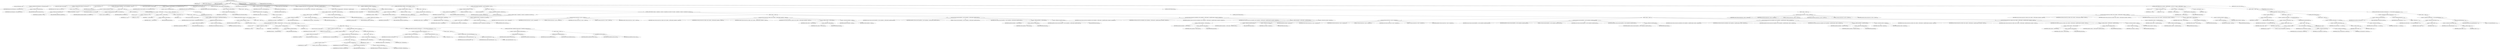 digraph "getCommandline" {  
"1171" [label = <(METHOD,getCommandline)<SUB>512</SUB>> ]
"1172" [label = <(PARAM,this)<SUB>512</SUB>> ]
"1173" [label = <(PARAM,String[] srcFiles)<SUB>512</SUB>> ]
"1174" [label = <(PARAM,File[] baseDirs)<SUB>512</SUB>> ]
"1175" [label = <(BLOCK,&lt;empty&gt;,&lt;empty&gt;)<SUB>512</SUB>> ]
"1176" [label = <(LOCAL,char fileSeparator: char)> ]
"1177" [label = <(&lt;operator&gt;.assignment,char fileSeparator = File.separatorChar)<SUB>513</SUB>> ]
"1178" [label = <(IDENTIFIER,fileSeparator,char fileSeparator = File.separatorChar)<SUB>513</SUB>> ]
"1179" [label = <(&lt;operator&gt;.fieldAccess,File.separatorChar)<SUB>513</SUB>> ]
"1180" [label = <(IDENTIFIER,File,char fileSeparator = File.separatorChar)<SUB>513</SUB>> ]
"1181" [label = <(FIELD_IDENTIFIER,separatorChar,separatorChar)<SUB>513</SUB>> ]
"57" [label = <(LOCAL,Vector targets: java.util.Vector)> ]
"1182" [label = <(&lt;operator&gt;.assignment,Vector targets = new Vector())<SUB>514</SUB>> ]
"1183" [label = <(IDENTIFIER,targets,Vector targets = new Vector())<SUB>514</SUB>> ]
"1184" [label = <(&lt;operator&gt;.alloc,new Vector())<SUB>514</SUB>> ]
"1185" [label = <(&lt;init&gt;,new Vector())<SUB>514</SUB>> ]
"56" [label = <(IDENTIFIER,targets,new Vector())<SUB>514</SUB>> ]
"1186" [label = <(CONTROL_STRUCTURE,if (targetFilePos != null),if (targetFilePos != null))<SUB>515</SUB>> ]
"1187" [label = <(&lt;operator&gt;.notEquals,targetFilePos != null)<SUB>515</SUB>> ]
"1188" [label = <(&lt;operator&gt;.fieldAccess,this.targetFilePos)<SUB>515</SUB>> ]
"1189" [label = <(IDENTIFIER,this,targetFilePos != null)<SUB>515</SUB>> ]
"1190" [label = <(FIELD_IDENTIFIER,targetFilePos,targetFilePos)<SUB>515</SUB>> ]
"1191" [label = <(LITERAL,null,targetFilePos != null)<SUB>515</SUB>> ]
"1192" [label = <(BLOCK,&lt;empty&gt;,&lt;empty&gt;)<SUB>515</SUB>> ]
"59" [label = <(LOCAL,Hashtable addedFiles: java.util.Hashtable)> ]
"1193" [label = <(&lt;operator&gt;.assignment,Hashtable addedFiles = new Hashtable())<SUB>516</SUB>> ]
"1194" [label = <(IDENTIFIER,addedFiles,Hashtable addedFiles = new Hashtable())<SUB>516</SUB>> ]
"1195" [label = <(&lt;operator&gt;.alloc,new Hashtable())<SUB>516</SUB>> ]
"1196" [label = <(&lt;init&gt;,new Hashtable())<SUB>516</SUB>> ]
"58" [label = <(IDENTIFIER,addedFiles,new Hashtable())<SUB>516</SUB>> ]
"1197" [label = <(CONTROL_STRUCTURE,for (int i = 0; Some(i &lt; srcFiles.length); i++),for (int i = 0; Some(i &lt; srcFiles.length); i++))<SUB>517</SUB>> ]
"1198" [label = <(LOCAL,int i: int)> ]
"1199" [label = <(&lt;operator&gt;.assignment,int i = 0)<SUB>517</SUB>> ]
"1200" [label = <(IDENTIFIER,i,int i = 0)<SUB>517</SUB>> ]
"1201" [label = <(LITERAL,0,int i = 0)<SUB>517</SUB>> ]
"1202" [label = <(&lt;operator&gt;.lessThan,i &lt; srcFiles.length)<SUB>517</SUB>> ]
"1203" [label = <(IDENTIFIER,i,i &lt; srcFiles.length)<SUB>517</SUB>> ]
"1204" [label = <(&lt;operator&gt;.fieldAccess,srcFiles.length)<SUB>517</SUB>> ]
"1205" [label = <(IDENTIFIER,srcFiles,i &lt; srcFiles.length)<SUB>517</SUB>> ]
"1206" [label = <(FIELD_IDENTIFIER,length,length)<SUB>517</SUB>> ]
"1207" [label = <(&lt;operator&gt;.postIncrement,i++)<SUB>517</SUB>> ]
"1208" [label = <(IDENTIFIER,i,i++)<SUB>517</SUB>> ]
"1209" [label = <(BLOCK,&lt;empty&gt;,&lt;empty&gt;)<SUB>517</SUB>> ]
"1210" [label = <(LOCAL,String[] subTargets: java.lang.String[])> ]
"1211" [label = <(&lt;operator&gt;.assignment,String[] subTargets = mapFileName(srcFiles[i]))<SUB>518</SUB>> ]
"1212" [label = <(IDENTIFIER,subTargets,String[] subTargets = mapFileName(srcFiles[i]))<SUB>518</SUB>> ]
"1213" [label = <(mapFileName,mapFileName(srcFiles[i]))<SUB>518</SUB>> ]
"1214" [label = <(&lt;operator&gt;.fieldAccess,this.mapper)<SUB>518</SUB>> ]
"1215" [label = <(IDENTIFIER,this,mapFileName(srcFiles[i]))<SUB>518</SUB>> ]
"1216" [label = <(FIELD_IDENTIFIER,mapper,mapper)<SUB>518</SUB>> ]
"1217" [label = <(&lt;operator&gt;.indexAccess,srcFiles[i])<SUB>518</SUB>> ]
"1218" [label = <(IDENTIFIER,srcFiles,mapFileName(srcFiles[i]))<SUB>518</SUB>> ]
"1219" [label = <(IDENTIFIER,i,mapFileName(srcFiles[i]))<SUB>518</SUB>> ]
"1220" [label = <(CONTROL_STRUCTURE,if (subTargets != null),if (subTargets != null))<SUB>519</SUB>> ]
"1221" [label = <(&lt;operator&gt;.notEquals,subTargets != null)<SUB>519</SUB>> ]
"1222" [label = <(IDENTIFIER,subTargets,subTargets != null)<SUB>519</SUB>> ]
"1223" [label = <(LITERAL,null,subTargets != null)<SUB>519</SUB>> ]
"1224" [label = <(BLOCK,&lt;empty&gt;,&lt;empty&gt;)<SUB>519</SUB>> ]
"1225" [label = <(CONTROL_STRUCTURE,for (int j = 0; Some(j &lt; subTargets.length); j++),for (int j = 0; Some(j &lt; subTargets.length); j++))<SUB>520</SUB>> ]
"1226" [label = <(LOCAL,int j: int)> ]
"1227" [label = <(&lt;operator&gt;.assignment,int j = 0)<SUB>520</SUB>> ]
"1228" [label = <(IDENTIFIER,j,int j = 0)<SUB>520</SUB>> ]
"1229" [label = <(LITERAL,0,int j = 0)<SUB>520</SUB>> ]
"1230" [label = <(&lt;operator&gt;.lessThan,j &lt; subTargets.length)<SUB>520</SUB>> ]
"1231" [label = <(IDENTIFIER,j,j &lt; subTargets.length)<SUB>520</SUB>> ]
"1232" [label = <(&lt;operator&gt;.fieldAccess,subTargets.length)<SUB>520</SUB>> ]
"1233" [label = <(IDENTIFIER,subTargets,j &lt; subTargets.length)<SUB>520</SUB>> ]
"1234" [label = <(FIELD_IDENTIFIER,length,length)<SUB>520</SUB>> ]
"1235" [label = <(&lt;operator&gt;.postIncrement,j++)<SUB>520</SUB>> ]
"1236" [label = <(IDENTIFIER,j,j++)<SUB>520</SUB>> ]
"1237" [label = <(BLOCK,&lt;empty&gt;,&lt;empty&gt;)<SUB>520</SUB>> ]
"1238" [label = <(LOCAL,String name: java.lang.String)> ]
"1239" [label = <(&lt;operator&gt;.assignment,String name = null)<SUB>521</SUB>> ]
"1240" [label = <(IDENTIFIER,name,String name = null)<SUB>521</SUB>> ]
"1241" [label = <(LITERAL,null,String name = null)<SUB>521</SUB>> ]
"1242" [label = <(CONTROL_STRUCTURE,if (!relative),if (!relative))<SUB>522</SUB>> ]
"1243" [label = <(&lt;operator&gt;.logicalNot,!relative)<SUB>522</SUB>> ]
"1244" [label = <(&lt;operator&gt;.fieldAccess,this.relative)<SUB>522</SUB>> ]
"1245" [label = <(IDENTIFIER,this,!relative)<SUB>522</SUB>> ]
"1246" [label = <(FIELD_IDENTIFIER,relative,relative)<SUB>522</SUB>> ]
"1247" [label = <(BLOCK,&lt;empty&gt;,&lt;empty&gt;)<SUB>522</SUB>> ]
"1248" [label = <(&lt;operator&gt;.assignment,name = this.getAbsolutePath())<SUB>523</SUB>> ]
"1249" [label = <(IDENTIFIER,name,name = this.getAbsolutePath())<SUB>523</SUB>> ]
"1250" [label = <(getAbsolutePath,this.getAbsolutePath())<SUB>523</SUB>> ]
"1251" [label = <(BLOCK,&lt;empty&gt;,&lt;empty&gt;)<SUB>523</SUB>> ]
"1252" [label = <(&lt;operator&gt;.assignment,&lt;empty&gt;)> ]
"1253" [label = <(IDENTIFIER,$obj15,&lt;empty&gt;)> ]
"1254" [label = <(&lt;operator&gt;.alloc,new File(destDir, subTargets[j]))<SUB>523</SUB>> ]
"1255" [label = <(&lt;init&gt;,new File(destDir, subTargets[j]))<SUB>523</SUB>> ]
"1256" [label = <(IDENTIFIER,$obj15,new File(destDir, subTargets[j]))> ]
"1257" [label = <(&lt;operator&gt;.fieldAccess,this.destDir)<SUB>523</SUB>> ]
"1258" [label = <(IDENTIFIER,this,new File(destDir, subTargets[j]))<SUB>523</SUB>> ]
"1259" [label = <(FIELD_IDENTIFIER,destDir,destDir)<SUB>523</SUB>> ]
"1260" [label = <(&lt;operator&gt;.indexAccess,subTargets[j])<SUB>523</SUB>> ]
"1261" [label = <(IDENTIFIER,subTargets,new File(destDir, subTargets[j]))<SUB>523</SUB>> ]
"1262" [label = <(IDENTIFIER,j,new File(destDir, subTargets[j]))<SUB>523</SUB>> ]
"1263" [label = <(IDENTIFIER,$obj15,&lt;empty&gt;)> ]
"1264" [label = <(CONTROL_STRUCTURE,else,else)<SUB>524</SUB>> ]
"1265" [label = <(BLOCK,&lt;empty&gt;,&lt;empty&gt;)<SUB>524</SUB>> ]
"1266" [label = <(&lt;operator&gt;.assignment,name = subTargets[j])<SUB>525</SUB>> ]
"1267" [label = <(IDENTIFIER,name,name = subTargets[j])<SUB>525</SUB>> ]
"1268" [label = <(&lt;operator&gt;.indexAccess,subTargets[j])<SUB>525</SUB>> ]
"1269" [label = <(IDENTIFIER,subTargets,name = subTargets[j])<SUB>525</SUB>> ]
"1270" [label = <(IDENTIFIER,j,name = subTargets[j])<SUB>525</SUB>> ]
"1271" [label = <(CONTROL_STRUCTURE,if (forwardSlash &amp;&amp; fileSeparator != '/'),if (forwardSlash &amp;&amp; fileSeparator != '/'))<SUB>527</SUB>> ]
"1272" [label = <(&lt;operator&gt;.logicalAnd,forwardSlash &amp;&amp; fileSeparator != '/')<SUB>527</SUB>> ]
"1273" [label = <(&lt;operator&gt;.fieldAccess,this.forwardSlash)<SUB>527</SUB>> ]
"1274" [label = <(IDENTIFIER,this,forwardSlash &amp;&amp; fileSeparator != '/')<SUB>527</SUB>> ]
"1275" [label = <(FIELD_IDENTIFIER,forwardSlash,forwardSlash)<SUB>527</SUB>> ]
"1276" [label = <(&lt;operator&gt;.notEquals,fileSeparator != '/')<SUB>527</SUB>> ]
"1277" [label = <(IDENTIFIER,fileSeparator,fileSeparator != '/')<SUB>527</SUB>> ]
"1278" [label = <(LITERAL,'/',fileSeparator != '/')<SUB>527</SUB>> ]
"1279" [label = <(BLOCK,&lt;empty&gt;,&lt;empty&gt;)<SUB>527</SUB>> ]
"1280" [label = <(&lt;operator&gt;.assignment,name = name.replace(fileSeparator, '/'))<SUB>528</SUB>> ]
"1281" [label = <(IDENTIFIER,name,name = name.replace(fileSeparator, '/'))<SUB>528</SUB>> ]
"1282" [label = <(replace,name.replace(fileSeparator, '/'))<SUB>528</SUB>> ]
"1283" [label = <(IDENTIFIER,name,name.replace(fileSeparator, '/'))<SUB>528</SUB>> ]
"1284" [label = <(IDENTIFIER,fileSeparator,name.replace(fileSeparator, '/'))<SUB>528</SUB>> ]
"1285" [label = <(LITERAL,'/',name.replace(fileSeparator, '/'))<SUB>528</SUB>> ]
"1286" [label = <(CONTROL_STRUCTURE,if (!addedFiles.contains(name)),if (!addedFiles.contains(name)))<SUB>530</SUB>> ]
"1287" [label = <(&lt;operator&gt;.logicalNot,!addedFiles.contains(name))<SUB>530</SUB>> ]
"1288" [label = <(contains,addedFiles.contains(name))<SUB>530</SUB>> ]
"1289" [label = <(IDENTIFIER,addedFiles,addedFiles.contains(name))<SUB>530</SUB>> ]
"1290" [label = <(IDENTIFIER,name,addedFiles.contains(name))<SUB>530</SUB>> ]
"1291" [label = <(BLOCK,&lt;empty&gt;,&lt;empty&gt;)<SUB>530</SUB>> ]
"1292" [label = <(addElement,targets.addElement(name))<SUB>531</SUB>> ]
"1293" [label = <(IDENTIFIER,targets,targets.addElement(name))<SUB>531</SUB>> ]
"1294" [label = <(IDENTIFIER,name,targets.addElement(name))<SUB>531</SUB>> ]
"1295" [label = <(put,addedFiles.put(name, name))<SUB>532</SUB>> ]
"1296" [label = <(IDENTIFIER,addedFiles,addedFiles.put(name, name))<SUB>532</SUB>> ]
"1297" [label = <(IDENTIFIER,name,addedFiles.put(name, name))<SUB>532</SUB>> ]
"1298" [label = <(IDENTIFIER,name,addedFiles.put(name, name))<SUB>532</SUB>> ]
"1299" [label = <(LOCAL,String[] targetFiles: java.lang.String[])> ]
"1300" [label = <(&lt;operator&gt;.assignment,String[] targetFiles = new String[targets.size()])<SUB>538</SUB>> ]
"1301" [label = <(IDENTIFIER,targetFiles,String[] targetFiles = new String[targets.size()])<SUB>538</SUB>> ]
"1302" [label = <(&lt;operator&gt;.alloc,new String[targets.size()])> ]
"1303" [label = <(size,targets.size())<SUB>538</SUB>> ]
"1304" [label = <(IDENTIFIER,targets,targets.size())<SUB>538</SUB>> ]
"1305" [label = <(copyInto,targets.copyInto(targetFiles))<SUB>539</SUB>> ]
"1306" [label = <(IDENTIFIER,targets,targets.copyInto(targetFiles))<SUB>539</SUB>> ]
"1307" [label = <(IDENTIFIER,targetFiles,targets.copyInto(targetFiles))<SUB>539</SUB>> ]
"1308" [label = <(CONTROL_STRUCTURE,if (!addSourceFile),if (!addSourceFile))<SUB>541</SUB>> ]
"1309" [label = <(&lt;operator&gt;.logicalNot,!addSourceFile)<SUB>541</SUB>> ]
"1310" [label = <(&lt;operator&gt;.fieldAccess,this.addSourceFile)<SUB>541</SUB>> ]
"1311" [label = <(IDENTIFIER,this,!addSourceFile)<SUB>541</SUB>> ]
"1312" [label = <(FIELD_IDENTIFIER,addSourceFile,addSourceFile)<SUB>541</SUB>> ]
"1313" [label = <(BLOCK,&lt;empty&gt;,&lt;empty&gt;)<SUB>541</SUB>> ]
"1314" [label = <(&lt;operator&gt;.assignment,srcFiles = new String[0])<SUB>542</SUB>> ]
"1315" [label = <(IDENTIFIER,srcFiles,srcFiles = new String[0])<SUB>542</SUB>> ]
"1316" [label = <(&lt;operator&gt;.alloc,new String[0])> ]
"1317" [label = <(LITERAL,0,new String[0])<SUB>542</SUB>> ]
"1318" [label = <(LOCAL,String[] orig: java.lang.String[])> ]
"1319" [label = <(&lt;operator&gt;.assignment,String[] orig = getCommandline())<SUB>544</SUB>> ]
"1320" [label = <(IDENTIFIER,orig,String[] orig = getCommandline())<SUB>544</SUB>> ]
"1321" [label = <(getCommandline,getCommandline())<SUB>544</SUB>> ]
"1322" [label = <(IDENTIFIER,cmdl,getCommandline())<SUB>544</SUB>> ]
"1323" [label = <(LOCAL,String[] result: java.lang.String[])> ]
"1324" [label = <(&lt;operator&gt;.assignment,String[] result = new String[orig.length + srcFiles.length + targetFiles.length])<SUB>545</SUB>> ]
"1325" [label = <(IDENTIFIER,result,String[] result = new String[orig.length + srcFiles.length + targetFiles.length])<SUB>545</SUB>> ]
"1326" [label = <(&lt;operator&gt;.alloc,new String[orig.length + srcFiles.length + targetFiles.length])> ]
"1327" [label = <(&lt;operator&gt;.addition,orig.length + srcFiles.length + targetFiles.length)<SUB>546</SUB>> ]
"1328" [label = <(&lt;operator&gt;.addition,orig.length + srcFiles.length)<SUB>546</SUB>> ]
"1329" [label = <(&lt;operator&gt;.fieldAccess,orig.length)<SUB>546</SUB>> ]
"1330" [label = <(IDENTIFIER,orig,orig.length + srcFiles.length)<SUB>546</SUB>> ]
"1331" [label = <(FIELD_IDENTIFIER,length,length)<SUB>546</SUB>> ]
"1332" [label = <(&lt;operator&gt;.fieldAccess,srcFiles.length)<SUB>546</SUB>> ]
"1333" [label = <(IDENTIFIER,srcFiles,orig.length + srcFiles.length)<SUB>546</SUB>> ]
"1334" [label = <(FIELD_IDENTIFIER,length,length)<SUB>546</SUB>> ]
"1335" [label = <(&lt;operator&gt;.fieldAccess,targetFiles.length)<SUB>546</SUB>> ]
"1336" [label = <(IDENTIFIER,targetFiles,orig.length + srcFiles.length + targetFiles.length)<SUB>546</SUB>> ]
"1337" [label = <(FIELD_IDENTIFIER,length,length)<SUB>546</SUB>> ]
"1338" [label = <(LOCAL,int srcIndex: int)> ]
"1339" [label = <(&lt;operator&gt;.assignment,int srcIndex = orig.length)<SUB>548</SUB>> ]
"1340" [label = <(IDENTIFIER,srcIndex,int srcIndex = orig.length)<SUB>548</SUB>> ]
"1341" [label = <(&lt;operator&gt;.fieldAccess,orig.length)<SUB>548</SUB>> ]
"1342" [label = <(IDENTIFIER,orig,int srcIndex = orig.length)<SUB>548</SUB>> ]
"1343" [label = <(FIELD_IDENTIFIER,length,length)<SUB>548</SUB>> ]
"1344" [label = <(CONTROL_STRUCTURE,if (srcFilePos != null),if (srcFilePos != null))<SUB>549</SUB>> ]
"1345" [label = <(&lt;operator&gt;.notEquals,srcFilePos != null)<SUB>549</SUB>> ]
"1346" [label = <(&lt;operator&gt;.fieldAccess,this.srcFilePos)<SUB>549</SUB>> ]
"1347" [label = <(IDENTIFIER,this,srcFilePos != null)<SUB>549</SUB>> ]
"1348" [label = <(FIELD_IDENTIFIER,srcFilePos,srcFilePos)<SUB>549</SUB>> ]
"1349" [label = <(LITERAL,null,srcFilePos != null)<SUB>549</SUB>> ]
"1350" [label = <(BLOCK,&lt;empty&gt;,&lt;empty&gt;)<SUB>549</SUB>> ]
"1351" [label = <(&lt;operator&gt;.assignment,srcIndex = getPosition())<SUB>550</SUB>> ]
"1352" [label = <(IDENTIFIER,srcIndex,srcIndex = getPosition())<SUB>550</SUB>> ]
"1353" [label = <(getPosition,getPosition())<SUB>550</SUB>> ]
"1354" [label = <(&lt;operator&gt;.fieldAccess,this.srcFilePos)<SUB>550</SUB>> ]
"1355" [label = <(IDENTIFIER,this,getPosition())<SUB>550</SUB>> ]
"1356" [label = <(FIELD_IDENTIFIER,srcFilePos,srcFilePos)<SUB>550</SUB>> ]
"1357" [label = <(CONTROL_STRUCTURE,if (targetFilePos != null),if (targetFilePos != null))<SUB>552</SUB>> ]
"1358" [label = <(&lt;operator&gt;.notEquals,targetFilePos != null)<SUB>552</SUB>> ]
"1359" [label = <(&lt;operator&gt;.fieldAccess,this.targetFilePos)<SUB>552</SUB>> ]
"1360" [label = <(IDENTIFIER,this,targetFilePos != null)<SUB>552</SUB>> ]
"1361" [label = <(FIELD_IDENTIFIER,targetFilePos,targetFilePos)<SUB>552</SUB>> ]
"1362" [label = <(LITERAL,null,targetFilePos != null)<SUB>552</SUB>> ]
"1363" [label = <(BLOCK,&lt;empty&gt;,&lt;empty&gt;)<SUB>552</SUB>> ]
"1364" [label = <(LOCAL,int targetIndex: int)> ]
"1365" [label = <(&lt;operator&gt;.assignment,int targetIndex = getPosition())<SUB>553</SUB>> ]
"1366" [label = <(IDENTIFIER,targetIndex,int targetIndex = getPosition())<SUB>553</SUB>> ]
"1367" [label = <(getPosition,getPosition())<SUB>553</SUB>> ]
"1368" [label = <(&lt;operator&gt;.fieldAccess,this.targetFilePos)<SUB>553</SUB>> ]
"1369" [label = <(IDENTIFIER,this,getPosition())<SUB>553</SUB>> ]
"1370" [label = <(FIELD_IDENTIFIER,targetFilePos,targetFilePos)<SUB>553</SUB>> ]
"1371" [label = <(CONTROL_STRUCTURE,if (srcIndex &lt; targetIndex || (srcIndex == targetIndex &amp;&amp; srcIsFirst)),if (srcIndex &lt; targetIndex || (srcIndex == targetIndex &amp;&amp; srcIsFirst)))<SUB>555</SUB>> ]
"1372" [label = <(&lt;operator&gt;.logicalOr,srcIndex &lt; targetIndex || (srcIndex == targetIndex &amp;&amp; srcIsFirst))<SUB>555</SUB>> ]
"1373" [label = <(&lt;operator&gt;.lessThan,srcIndex &lt; targetIndex)<SUB>555</SUB>> ]
"1374" [label = <(IDENTIFIER,srcIndex,srcIndex &lt; targetIndex)<SUB>555</SUB>> ]
"1375" [label = <(IDENTIFIER,targetIndex,srcIndex &lt; targetIndex)<SUB>555</SUB>> ]
"1376" [label = <(&lt;operator&gt;.logicalAnd,srcIndex == targetIndex &amp;&amp; srcIsFirst)<SUB>556</SUB>> ]
"1377" [label = <(&lt;operator&gt;.equals,srcIndex == targetIndex)<SUB>556</SUB>> ]
"1378" [label = <(IDENTIFIER,srcIndex,srcIndex == targetIndex)<SUB>556</SUB>> ]
"1379" [label = <(IDENTIFIER,targetIndex,srcIndex == targetIndex)<SUB>556</SUB>> ]
"1380" [label = <(&lt;operator&gt;.fieldAccess,this.srcIsFirst)<SUB>556</SUB>> ]
"1381" [label = <(IDENTIFIER,this,srcIndex == targetIndex &amp;&amp; srcIsFirst)<SUB>556</SUB>> ]
"1382" [label = <(FIELD_IDENTIFIER,srcIsFirst,srcIsFirst)<SUB>556</SUB>> ]
"1383" [label = <(BLOCK,&lt;empty&gt;,&lt;empty&gt;)<SUB>556</SUB>> ]
"1384" [label = <(arraycopy,System.arraycopy(orig, 0, result, 0, srcIndex))<SUB>559</SUB>> ]
"1385" [label = <(IDENTIFIER,System,System.arraycopy(orig, 0, result, 0, srcIndex))<SUB>559</SUB>> ]
"1386" [label = <(IDENTIFIER,orig,System.arraycopy(orig, 0, result, 0, srcIndex))<SUB>559</SUB>> ]
"1387" [label = <(LITERAL,0,System.arraycopy(orig, 0, result, 0, srcIndex))<SUB>559</SUB>> ]
"1388" [label = <(IDENTIFIER,result,System.arraycopy(orig, 0, result, 0, srcIndex))<SUB>559</SUB>> ]
"1389" [label = <(LITERAL,0,System.arraycopy(orig, 0, result, 0, srcIndex))<SUB>559</SUB>> ]
"1390" [label = <(IDENTIFIER,srcIndex,System.arraycopy(orig, 0, result, 0, srcIndex))<SUB>559</SUB>> ]
"1391" [label = <(arraycopy,System.arraycopy(orig, srcIndex, result, srcIndex + srcFiles.length, targetIndex - srcIndex))<SUB>562</SUB>> ]
"1392" [label = <(IDENTIFIER,System,System.arraycopy(orig, srcIndex, result, srcIndex + srcFiles.length, targetIndex - srcIndex))<SUB>562</SUB>> ]
"1393" [label = <(IDENTIFIER,orig,System.arraycopy(orig, srcIndex, result, srcIndex + srcFiles.length, targetIndex - srcIndex))<SUB>562</SUB>> ]
"1394" [label = <(IDENTIFIER,srcIndex,System.arraycopy(orig, srcIndex, result, srcIndex + srcFiles.length, targetIndex - srcIndex))<SUB>562</SUB>> ]
"1395" [label = <(IDENTIFIER,result,System.arraycopy(orig, srcIndex, result, srcIndex + srcFiles.length, targetIndex - srcIndex))<SUB>562</SUB>> ]
"1396" [label = <(&lt;operator&gt;.addition,srcIndex + srcFiles.length)<SUB>563</SUB>> ]
"1397" [label = <(IDENTIFIER,srcIndex,srcIndex + srcFiles.length)<SUB>563</SUB>> ]
"1398" [label = <(&lt;operator&gt;.fieldAccess,srcFiles.length)<SUB>563</SUB>> ]
"1399" [label = <(IDENTIFIER,srcFiles,srcIndex + srcFiles.length)<SUB>563</SUB>> ]
"1400" [label = <(FIELD_IDENTIFIER,length,length)<SUB>563</SUB>> ]
"1401" [label = <(&lt;operator&gt;.subtraction,targetIndex - srcIndex)<SUB>564</SUB>> ]
"1402" [label = <(IDENTIFIER,targetIndex,targetIndex - srcIndex)<SUB>564</SUB>> ]
"1403" [label = <(IDENTIFIER,srcIndex,targetIndex - srcIndex)<SUB>564</SUB>> ]
"1404" [label = <(arraycopy,System.arraycopy(targetFiles, 0, result, targetIndex + srcFiles.length, targetFiles.length))<SUB>567</SUB>> ]
"1405" [label = <(IDENTIFIER,System,System.arraycopy(targetFiles, 0, result, targetIndex + srcFiles.length, targetFiles.length))<SUB>567</SUB>> ]
"1406" [label = <(IDENTIFIER,targetFiles,System.arraycopy(targetFiles, 0, result, targetIndex + srcFiles.length, targetFiles.length))<SUB>567</SUB>> ]
"1407" [label = <(LITERAL,0,System.arraycopy(targetFiles, 0, result, targetIndex + srcFiles.length, targetFiles.length))<SUB>567</SUB>> ]
"1408" [label = <(IDENTIFIER,result,System.arraycopy(targetFiles, 0, result, targetIndex + srcFiles.length, targetFiles.length))<SUB>567</SUB>> ]
"1409" [label = <(&lt;operator&gt;.addition,targetIndex + srcFiles.length)<SUB>568</SUB>> ]
"1410" [label = <(IDENTIFIER,targetIndex,targetIndex + srcFiles.length)<SUB>568</SUB>> ]
"1411" [label = <(&lt;operator&gt;.fieldAccess,srcFiles.length)<SUB>568</SUB>> ]
"1412" [label = <(IDENTIFIER,srcFiles,targetIndex + srcFiles.length)<SUB>568</SUB>> ]
"1413" [label = <(FIELD_IDENTIFIER,length,length)<SUB>568</SUB>> ]
"1414" [label = <(&lt;operator&gt;.fieldAccess,targetFiles.length)<SUB>569</SUB>> ]
"1415" [label = <(IDENTIFIER,targetFiles,System.arraycopy(targetFiles, 0, result, targetIndex + srcFiles.length, targetFiles.length))<SUB>569</SUB>> ]
"1416" [label = <(FIELD_IDENTIFIER,length,length)<SUB>569</SUB>> ]
"1417" [label = <(arraycopy,System.arraycopy(orig, targetIndex, result, targetIndex + srcFiles.length + targetFiles.length, orig.length - targetIndex))<SUB>572</SUB>> ]
"1418" [label = <(IDENTIFIER,System,System.arraycopy(orig, targetIndex, result, targetIndex + srcFiles.length + targetFiles.length, orig.length - targetIndex))<SUB>572</SUB>> ]
"1419" [label = <(IDENTIFIER,orig,System.arraycopy(orig, targetIndex, result, targetIndex + srcFiles.length + targetFiles.length, orig.length - targetIndex))<SUB>572</SUB>> ]
"1420" [label = <(IDENTIFIER,targetIndex,System.arraycopy(orig, targetIndex, result, targetIndex + srcFiles.length + targetFiles.length, orig.length - targetIndex))<SUB>572</SUB>> ]
"1421" [label = <(IDENTIFIER,result,System.arraycopy(orig, targetIndex, result, targetIndex + srcFiles.length + targetFiles.length, orig.length - targetIndex))<SUB>572</SUB>> ]
"1422" [label = <(&lt;operator&gt;.addition,targetIndex + srcFiles.length + targetFiles.length)<SUB>573</SUB>> ]
"1423" [label = <(&lt;operator&gt;.addition,targetIndex + srcFiles.length)<SUB>573</SUB>> ]
"1424" [label = <(IDENTIFIER,targetIndex,targetIndex + srcFiles.length)<SUB>573</SUB>> ]
"1425" [label = <(&lt;operator&gt;.fieldAccess,srcFiles.length)<SUB>573</SUB>> ]
"1426" [label = <(IDENTIFIER,srcFiles,targetIndex + srcFiles.length)<SUB>573</SUB>> ]
"1427" [label = <(FIELD_IDENTIFIER,length,length)<SUB>573</SUB>> ]
"1428" [label = <(&lt;operator&gt;.fieldAccess,targetFiles.length)<SUB>573</SUB>> ]
"1429" [label = <(IDENTIFIER,targetFiles,targetIndex + srcFiles.length + targetFiles.length)<SUB>573</SUB>> ]
"1430" [label = <(FIELD_IDENTIFIER,length,length)<SUB>573</SUB>> ]
"1431" [label = <(&lt;operator&gt;.subtraction,orig.length - targetIndex)<SUB>574</SUB>> ]
"1432" [label = <(&lt;operator&gt;.fieldAccess,orig.length)<SUB>574</SUB>> ]
"1433" [label = <(IDENTIFIER,orig,orig.length - targetIndex)<SUB>574</SUB>> ]
"1434" [label = <(FIELD_IDENTIFIER,length,length)<SUB>574</SUB>> ]
"1435" [label = <(IDENTIFIER,targetIndex,orig.length - targetIndex)<SUB>574</SUB>> ]
"1436" [label = <(CONTROL_STRUCTURE,else,else)<SUB>575</SUB>> ]
"1437" [label = <(BLOCK,&lt;empty&gt;,&lt;empty&gt;)<SUB>575</SUB>> ]
"1438" [label = <(arraycopy,System.arraycopy(orig, 0, result, 0, targetIndex))<SUB>577</SUB>> ]
"1439" [label = <(IDENTIFIER,System,System.arraycopy(orig, 0, result, 0, targetIndex))<SUB>577</SUB>> ]
"1440" [label = <(IDENTIFIER,orig,System.arraycopy(orig, 0, result, 0, targetIndex))<SUB>577</SUB>> ]
"1441" [label = <(LITERAL,0,System.arraycopy(orig, 0, result, 0, targetIndex))<SUB>577</SUB>> ]
"1442" [label = <(IDENTIFIER,result,System.arraycopy(orig, 0, result, 0, targetIndex))<SUB>577</SUB>> ]
"1443" [label = <(LITERAL,0,System.arraycopy(orig, 0, result, 0, targetIndex))<SUB>577</SUB>> ]
"1444" [label = <(IDENTIFIER,targetIndex,System.arraycopy(orig, 0, result, 0, targetIndex))<SUB>577</SUB>> ]
"1445" [label = <(arraycopy,System.arraycopy(targetFiles, 0, result, targetIndex, targetFiles.length))<SUB>580</SUB>> ]
"1446" [label = <(IDENTIFIER,System,System.arraycopy(targetFiles, 0, result, targetIndex, targetFiles.length))<SUB>580</SUB>> ]
"1447" [label = <(IDENTIFIER,targetFiles,System.arraycopy(targetFiles, 0, result, targetIndex, targetFiles.length))<SUB>580</SUB>> ]
"1448" [label = <(LITERAL,0,System.arraycopy(targetFiles, 0, result, targetIndex, targetFiles.length))<SUB>580</SUB>> ]
"1449" [label = <(IDENTIFIER,result,System.arraycopy(targetFiles, 0, result, targetIndex, targetFiles.length))<SUB>580</SUB>> ]
"1450" [label = <(IDENTIFIER,targetIndex,System.arraycopy(targetFiles, 0, result, targetIndex, targetFiles.length))<SUB>581</SUB>> ]
"1451" [label = <(&lt;operator&gt;.fieldAccess,targetFiles.length)<SUB>582</SUB>> ]
"1452" [label = <(IDENTIFIER,targetFiles,System.arraycopy(targetFiles, 0, result, targetIndex, targetFiles.length))<SUB>582</SUB>> ]
"1453" [label = <(FIELD_IDENTIFIER,length,length)<SUB>582</SUB>> ]
"1454" [label = <(arraycopy,System.arraycopy(orig, targetIndex, result, targetIndex + targetFiles.length, srcIndex - targetIndex))<SUB>585</SUB>> ]
"1455" [label = <(IDENTIFIER,System,System.arraycopy(orig, targetIndex, result, targetIndex + targetFiles.length, srcIndex - targetIndex))<SUB>585</SUB>> ]
"1456" [label = <(IDENTIFIER,orig,System.arraycopy(orig, targetIndex, result, targetIndex + targetFiles.length, srcIndex - targetIndex))<SUB>585</SUB>> ]
"1457" [label = <(IDENTIFIER,targetIndex,System.arraycopy(orig, targetIndex, result, targetIndex + targetFiles.length, srcIndex - targetIndex))<SUB>585</SUB>> ]
"1458" [label = <(IDENTIFIER,result,System.arraycopy(orig, targetIndex, result, targetIndex + targetFiles.length, srcIndex - targetIndex))<SUB>585</SUB>> ]
"1459" [label = <(&lt;operator&gt;.addition,targetIndex + targetFiles.length)<SUB>586</SUB>> ]
"1460" [label = <(IDENTIFIER,targetIndex,targetIndex + targetFiles.length)<SUB>586</SUB>> ]
"1461" [label = <(&lt;operator&gt;.fieldAccess,targetFiles.length)<SUB>586</SUB>> ]
"1462" [label = <(IDENTIFIER,targetFiles,targetIndex + targetFiles.length)<SUB>586</SUB>> ]
"1463" [label = <(FIELD_IDENTIFIER,length,length)<SUB>586</SUB>> ]
"1464" [label = <(&lt;operator&gt;.subtraction,srcIndex - targetIndex)<SUB>587</SUB>> ]
"1465" [label = <(IDENTIFIER,srcIndex,srcIndex - targetIndex)<SUB>587</SUB>> ]
"1466" [label = <(IDENTIFIER,targetIndex,srcIndex - targetIndex)<SUB>587</SUB>> ]
"1467" [label = <(arraycopy,System.arraycopy(orig, srcIndex, result, srcIndex + srcFiles.length + targetFiles.length, orig.length - srcIndex))<SUB>590</SUB>> ]
"1468" [label = <(IDENTIFIER,System,System.arraycopy(orig, srcIndex, result, srcIndex + srcFiles.length + targetFiles.length, orig.length - srcIndex))<SUB>590</SUB>> ]
"1469" [label = <(IDENTIFIER,orig,System.arraycopy(orig, srcIndex, result, srcIndex + srcFiles.length + targetFiles.length, orig.length - srcIndex))<SUB>590</SUB>> ]
"1470" [label = <(IDENTIFIER,srcIndex,System.arraycopy(orig, srcIndex, result, srcIndex + srcFiles.length + targetFiles.length, orig.length - srcIndex))<SUB>590</SUB>> ]
"1471" [label = <(IDENTIFIER,result,System.arraycopy(orig, srcIndex, result, srcIndex + srcFiles.length + targetFiles.length, orig.length - srcIndex))<SUB>590</SUB>> ]
"1472" [label = <(&lt;operator&gt;.addition,srcIndex + srcFiles.length + targetFiles.length)<SUB>591</SUB>> ]
"1473" [label = <(&lt;operator&gt;.addition,srcIndex + srcFiles.length)<SUB>591</SUB>> ]
"1474" [label = <(IDENTIFIER,srcIndex,srcIndex + srcFiles.length)<SUB>591</SUB>> ]
"1475" [label = <(&lt;operator&gt;.fieldAccess,srcFiles.length)<SUB>591</SUB>> ]
"1476" [label = <(IDENTIFIER,srcFiles,srcIndex + srcFiles.length)<SUB>591</SUB>> ]
"1477" [label = <(FIELD_IDENTIFIER,length,length)<SUB>591</SUB>> ]
"1478" [label = <(&lt;operator&gt;.fieldAccess,targetFiles.length)<SUB>591</SUB>> ]
"1479" [label = <(IDENTIFIER,targetFiles,srcIndex + srcFiles.length + targetFiles.length)<SUB>591</SUB>> ]
"1480" [label = <(FIELD_IDENTIFIER,length,length)<SUB>591</SUB>> ]
"1481" [label = <(&lt;operator&gt;.subtraction,orig.length - srcIndex)<SUB>592</SUB>> ]
"1482" [label = <(&lt;operator&gt;.fieldAccess,orig.length)<SUB>592</SUB>> ]
"1483" [label = <(IDENTIFIER,orig,orig.length - srcIndex)<SUB>592</SUB>> ]
"1484" [label = <(FIELD_IDENTIFIER,length,length)<SUB>592</SUB>> ]
"1485" [label = <(IDENTIFIER,srcIndex,orig.length - srcIndex)<SUB>592</SUB>> ]
"1486" [label = <(&lt;operator&gt;.assignmentPlus,srcIndex += targetFiles.length)<SUB>593</SUB>> ]
"1487" [label = <(IDENTIFIER,srcIndex,srcIndex += targetFiles.length)<SUB>593</SUB>> ]
"1488" [label = <(&lt;operator&gt;.fieldAccess,targetFiles.length)<SUB>593</SUB>> ]
"1489" [label = <(IDENTIFIER,targetFiles,srcIndex += targetFiles.length)<SUB>593</SUB>> ]
"1490" [label = <(FIELD_IDENTIFIER,length,length)<SUB>593</SUB>> ]
"1491" [label = <(CONTROL_STRUCTURE,else,else)<SUB>596</SUB>> ]
"1492" [label = <(BLOCK,&lt;empty&gt;,&lt;empty&gt;)<SUB>596</SUB>> ]
"1493" [label = <(arraycopy,System.arraycopy(orig, 0, result, 0, srcIndex))<SUB>599</SUB>> ]
"1494" [label = <(IDENTIFIER,System,System.arraycopy(orig, 0, result, 0, srcIndex))<SUB>599</SUB>> ]
"1495" [label = <(IDENTIFIER,orig,System.arraycopy(orig, 0, result, 0, srcIndex))<SUB>599</SUB>> ]
"1496" [label = <(LITERAL,0,System.arraycopy(orig, 0, result, 0, srcIndex))<SUB>599</SUB>> ]
"1497" [label = <(IDENTIFIER,result,System.arraycopy(orig, 0, result, 0, srcIndex))<SUB>599</SUB>> ]
"1498" [label = <(LITERAL,0,System.arraycopy(orig, 0, result, 0, srcIndex))<SUB>599</SUB>> ]
"1499" [label = <(IDENTIFIER,srcIndex,System.arraycopy(orig, 0, result, 0, srcIndex))<SUB>599</SUB>> ]
"1500" [label = <(arraycopy,System.arraycopy(orig, srcIndex, result, srcIndex + srcFiles.length, orig.length - srcIndex))<SUB>601</SUB>> ]
"1501" [label = <(IDENTIFIER,System,System.arraycopy(orig, srcIndex, result, srcIndex + srcFiles.length, orig.length - srcIndex))<SUB>601</SUB>> ]
"1502" [label = <(IDENTIFIER,orig,System.arraycopy(orig, srcIndex, result, srcIndex + srcFiles.length, orig.length - srcIndex))<SUB>601</SUB>> ]
"1503" [label = <(IDENTIFIER,srcIndex,System.arraycopy(orig, srcIndex, result, srcIndex + srcFiles.length, orig.length - srcIndex))<SUB>601</SUB>> ]
"1504" [label = <(IDENTIFIER,result,System.arraycopy(orig, srcIndex, result, srcIndex + srcFiles.length, orig.length - srcIndex))<SUB>601</SUB>> ]
"1505" [label = <(&lt;operator&gt;.addition,srcIndex + srcFiles.length)<SUB>602</SUB>> ]
"1506" [label = <(IDENTIFIER,srcIndex,srcIndex + srcFiles.length)<SUB>602</SUB>> ]
"1507" [label = <(&lt;operator&gt;.fieldAccess,srcFiles.length)<SUB>602</SUB>> ]
"1508" [label = <(IDENTIFIER,srcFiles,srcIndex + srcFiles.length)<SUB>602</SUB>> ]
"1509" [label = <(FIELD_IDENTIFIER,length,length)<SUB>602</SUB>> ]
"1510" [label = <(&lt;operator&gt;.subtraction,orig.length - srcIndex)<SUB>603</SUB>> ]
"1511" [label = <(&lt;operator&gt;.fieldAccess,orig.length)<SUB>603</SUB>> ]
"1512" [label = <(IDENTIFIER,orig,orig.length - srcIndex)<SUB>603</SUB>> ]
"1513" [label = <(FIELD_IDENTIFIER,length,length)<SUB>603</SUB>> ]
"1514" [label = <(IDENTIFIER,srcIndex,orig.length - srcIndex)<SUB>603</SUB>> ]
"1515" [label = <(CONTROL_STRUCTURE,for (int i = 0; Some(i &lt; srcFiles.length); i++),for (int i = 0; Some(i &lt; srcFiles.length); i++))<SUB>606</SUB>> ]
"1516" [label = <(LOCAL,int i: int)> ]
"1517" [label = <(&lt;operator&gt;.assignment,int i = 0)<SUB>606</SUB>> ]
"1518" [label = <(IDENTIFIER,i,int i = 0)<SUB>606</SUB>> ]
"1519" [label = <(LITERAL,0,int i = 0)<SUB>606</SUB>> ]
"1520" [label = <(&lt;operator&gt;.lessThan,i &lt; srcFiles.length)<SUB>606</SUB>> ]
"1521" [label = <(IDENTIFIER,i,i &lt; srcFiles.length)<SUB>606</SUB>> ]
"1522" [label = <(&lt;operator&gt;.fieldAccess,srcFiles.length)<SUB>606</SUB>> ]
"1523" [label = <(IDENTIFIER,srcFiles,i &lt; srcFiles.length)<SUB>606</SUB>> ]
"1524" [label = <(FIELD_IDENTIFIER,length,length)<SUB>606</SUB>> ]
"1525" [label = <(&lt;operator&gt;.postIncrement,i++)<SUB>606</SUB>> ]
"1526" [label = <(IDENTIFIER,i,i++)<SUB>606</SUB>> ]
"1527" [label = <(BLOCK,&lt;empty&gt;,&lt;empty&gt;)<SUB>606</SUB>> ]
"1528" [label = <(CONTROL_STRUCTURE,if (!relative),if (!relative))<SUB>607</SUB>> ]
"1529" [label = <(&lt;operator&gt;.logicalNot,!relative)<SUB>607</SUB>> ]
"1530" [label = <(&lt;operator&gt;.fieldAccess,this.relative)<SUB>607</SUB>> ]
"1531" [label = <(IDENTIFIER,this,!relative)<SUB>607</SUB>> ]
"1532" [label = <(FIELD_IDENTIFIER,relative,relative)<SUB>607</SUB>> ]
"1533" [label = <(BLOCK,&lt;empty&gt;,&lt;empty&gt;)<SUB>607</SUB>> ]
"1534" [label = <(&lt;operator&gt;.assignment,result[srcIndex + i] = this.getAbsolutePath())<SUB>608</SUB>> ]
"1535" [label = <(&lt;operator&gt;.indexAccess,result[srcIndex + i])<SUB>608</SUB>> ]
"1536" [label = <(IDENTIFIER,result,result[srcIndex + i] = this.getAbsolutePath())<SUB>608</SUB>> ]
"1537" [label = <(&lt;operator&gt;.addition,srcIndex + i)<SUB>608</SUB>> ]
"1538" [label = <(IDENTIFIER,srcIndex,srcIndex + i)<SUB>608</SUB>> ]
"1539" [label = <(IDENTIFIER,i,srcIndex + i)<SUB>608</SUB>> ]
"1540" [label = <(getAbsolutePath,this.getAbsolutePath())<SUB>609</SUB>> ]
"1541" [label = <(BLOCK,&lt;empty&gt;,&lt;empty&gt;)<SUB>609</SUB>> ]
"1542" [label = <(&lt;operator&gt;.assignment,&lt;empty&gt;)> ]
"1543" [label = <(IDENTIFIER,$obj16,&lt;empty&gt;)> ]
"1544" [label = <(&lt;operator&gt;.alloc,new File(baseDirs[i], srcFiles[i]))<SUB>609</SUB>> ]
"1545" [label = <(&lt;init&gt;,new File(baseDirs[i], srcFiles[i]))<SUB>609</SUB>> ]
"1546" [label = <(IDENTIFIER,$obj16,new File(baseDirs[i], srcFiles[i]))> ]
"1547" [label = <(&lt;operator&gt;.indexAccess,baseDirs[i])<SUB>609</SUB>> ]
"1548" [label = <(IDENTIFIER,baseDirs,new File(baseDirs[i], srcFiles[i]))<SUB>609</SUB>> ]
"1549" [label = <(IDENTIFIER,i,new File(baseDirs[i], srcFiles[i]))<SUB>609</SUB>> ]
"1550" [label = <(&lt;operator&gt;.indexAccess,srcFiles[i])<SUB>609</SUB>> ]
"1551" [label = <(IDENTIFIER,srcFiles,new File(baseDirs[i], srcFiles[i]))<SUB>609</SUB>> ]
"1552" [label = <(IDENTIFIER,i,new File(baseDirs[i], srcFiles[i]))<SUB>609</SUB>> ]
"1553" [label = <(IDENTIFIER,$obj16,&lt;empty&gt;)> ]
"1554" [label = <(CONTROL_STRUCTURE,else,else)<SUB>610</SUB>> ]
"1555" [label = <(BLOCK,&lt;empty&gt;,&lt;empty&gt;)<SUB>610</SUB>> ]
"1556" [label = <(&lt;operator&gt;.assignment,result[srcIndex + i] = srcFiles[i])<SUB>611</SUB>> ]
"1557" [label = <(&lt;operator&gt;.indexAccess,result[srcIndex + i])<SUB>611</SUB>> ]
"1558" [label = <(IDENTIFIER,result,result[srcIndex + i] = srcFiles[i])<SUB>611</SUB>> ]
"1559" [label = <(&lt;operator&gt;.addition,srcIndex + i)<SUB>611</SUB>> ]
"1560" [label = <(IDENTIFIER,srcIndex,srcIndex + i)<SUB>611</SUB>> ]
"1561" [label = <(IDENTIFIER,i,srcIndex + i)<SUB>611</SUB>> ]
"1562" [label = <(&lt;operator&gt;.indexAccess,srcFiles[i])<SUB>611</SUB>> ]
"1563" [label = <(IDENTIFIER,srcFiles,result[srcIndex + i] = srcFiles[i])<SUB>611</SUB>> ]
"1564" [label = <(IDENTIFIER,i,result[srcIndex + i] = srcFiles[i])<SUB>611</SUB>> ]
"1565" [label = <(CONTROL_STRUCTURE,if (forwardSlash &amp;&amp; fileSeparator != '/'),if (forwardSlash &amp;&amp; fileSeparator != '/'))<SUB>613</SUB>> ]
"1566" [label = <(&lt;operator&gt;.logicalAnd,forwardSlash &amp;&amp; fileSeparator != '/')<SUB>613</SUB>> ]
"1567" [label = <(&lt;operator&gt;.fieldAccess,this.forwardSlash)<SUB>613</SUB>> ]
"1568" [label = <(IDENTIFIER,this,forwardSlash &amp;&amp; fileSeparator != '/')<SUB>613</SUB>> ]
"1569" [label = <(FIELD_IDENTIFIER,forwardSlash,forwardSlash)<SUB>613</SUB>> ]
"1570" [label = <(&lt;operator&gt;.notEquals,fileSeparator != '/')<SUB>613</SUB>> ]
"1571" [label = <(IDENTIFIER,fileSeparator,fileSeparator != '/')<SUB>613</SUB>> ]
"1572" [label = <(LITERAL,'/',fileSeparator != '/')<SUB>613</SUB>> ]
"1573" [label = <(BLOCK,&lt;empty&gt;,&lt;empty&gt;)<SUB>613</SUB>> ]
"1574" [label = <(&lt;operator&gt;.assignment,result[srcIndex + i] = this.replace(fileSeparator, '/'))<SUB>614</SUB>> ]
"1575" [label = <(&lt;operator&gt;.indexAccess,result[srcIndex + i])<SUB>614</SUB>> ]
"1576" [label = <(IDENTIFIER,result,result[srcIndex + i] = this.replace(fileSeparator, '/'))<SUB>614</SUB>> ]
"1577" [label = <(&lt;operator&gt;.addition,srcIndex + i)<SUB>614</SUB>> ]
"1578" [label = <(IDENTIFIER,srcIndex,srcIndex + i)<SUB>614</SUB>> ]
"1579" [label = <(IDENTIFIER,i,srcIndex + i)<SUB>614</SUB>> ]
"1580" [label = <(replace,this.replace(fileSeparator, '/'))<SUB>615</SUB>> ]
"1581" [label = <(&lt;operator&gt;.indexAccess,result[srcIndex + i])<SUB>615</SUB>> ]
"1582" [label = <(IDENTIFIER,result,this.replace(fileSeparator, '/'))<SUB>615</SUB>> ]
"1583" [label = <(&lt;operator&gt;.addition,srcIndex + i)<SUB>615</SUB>> ]
"1584" [label = <(IDENTIFIER,srcIndex,srcIndex + i)<SUB>615</SUB>> ]
"1585" [label = <(IDENTIFIER,i,srcIndex + i)<SUB>615</SUB>> ]
"1586" [label = <(IDENTIFIER,fileSeparator,this.replace(fileSeparator, '/'))<SUB>615</SUB>> ]
"1587" [label = <(LITERAL,'/',this.replace(fileSeparator, '/'))<SUB>615</SUB>> ]
"1588" [label = <(RETURN,return result;,return result;)<SUB>618</SUB>> ]
"1589" [label = <(IDENTIFIER,result,return result;)<SUB>618</SUB>> ]
"1590" [label = <(MODIFIER,PROTECTED)> ]
"1591" [label = <(MODIFIER,VIRTUAL)> ]
"1592" [label = <(METHOD_RETURN,java.lang.String[])<SUB>512</SUB>> ]
  "1171" -> "1172" 
  "1171" -> "1173" 
  "1171" -> "1174" 
  "1171" -> "1175" 
  "1171" -> "1590" 
  "1171" -> "1591" 
  "1171" -> "1592" 
  "1175" -> "1176" 
  "1175" -> "1177" 
  "1175" -> "57" 
  "1175" -> "1182" 
  "1175" -> "1185" 
  "1175" -> "1186" 
  "1175" -> "1299" 
  "1175" -> "1300" 
  "1175" -> "1305" 
  "1175" -> "1308" 
  "1175" -> "1318" 
  "1175" -> "1319" 
  "1175" -> "1323" 
  "1175" -> "1324" 
  "1175" -> "1338" 
  "1175" -> "1339" 
  "1175" -> "1344" 
  "1175" -> "1357" 
  "1175" -> "1515" 
  "1175" -> "1588" 
  "1177" -> "1178" 
  "1177" -> "1179" 
  "1179" -> "1180" 
  "1179" -> "1181" 
  "1182" -> "1183" 
  "1182" -> "1184" 
  "1185" -> "56" 
  "1186" -> "1187" 
  "1186" -> "1192" 
  "1187" -> "1188" 
  "1187" -> "1191" 
  "1188" -> "1189" 
  "1188" -> "1190" 
  "1192" -> "59" 
  "1192" -> "1193" 
  "1192" -> "1196" 
  "1192" -> "1197" 
  "1193" -> "1194" 
  "1193" -> "1195" 
  "1196" -> "58" 
  "1197" -> "1198" 
  "1197" -> "1199" 
  "1197" -> "1202" 
  "1197" -> "1207" 
  "1197" -> "1209" 
  "1199" -> "1200" 
  "1199" -> "1201" 
  "1202" -> "1203" 
  "1202" -> "1204" 
  "1204" -> "1205" 
  "1204" -> "1206" 
  "1207" -> "1208" 
  "1209" -> "1210" 
  "1209" -> "1211" 
  "1209" -> "1220" 
  "1211" -> "1212" 
  "1211" -> "1213" 
  "1213" -> "1214" 
  "1213" -> "1217" 
  "1214" -> "1215" 
  "1214" -> "1216" 
  "1217" -> "1218" 
  "1217" -> "1219" 
  "1220" -> "1221" 
  "1220" -> "1224" 
  "1221" -> "1222" 
  "1221" -> "1223" 
  "1224" -> "1225" 
  "1225" -> "1226" 
  "1225" -> "1227" 
  "1225" -> "1230" 
  "1225" -> "1235" 
  "1225" -> "1237" 
  "1227" -> "1228" 
  "1227" -> "1229" 
  "1230" -> "1231" 
  "1230" -> "1232" 
  "1232" -> "1233" 
  "1232" -> "1234" 
  "1235" -> "1236" 
  "1237" -> "1238" 
  "1237" -> "1239" 
  "1237" -> "1242" 
  "1237" -> "1271" 
  "1237" -> "1286" 
  "1239" -> "1240" 
  "1239" -> "1241" 
  "1242" -> "1243" 
  "1242" -> "1247" 
  "1242" -> "1264" 
  "1243" -> "1244" 
  "1244" -> "1245" 
  "1244" -> "1246" 
  "1247" -> "1248" 
  "1248" -> "1249" 
  "1248" -> "1250" 
  "1250" -> "1251" 
  "1251" -> "1252" 
  "1251" -> "1255" 
  "1251" -> "1263" 
  "1252" -> "1253" 
  "1252" -> "1254" 
  "1255" -> "1256" 
  "1255" -> "1257" 
  "1255" -> "1260" 
  "1257" -> "1258" 
  "1257" -> "1259" 
  "1260" -> "1261" 
  "1260" -> "1262" 
  "1264" -> "1265" 
  "1265" -> "1266" 
  "1266" -> "1267" 
  "1266" -> "1268" 
  "1268" -> "1269" 
  "1268" -> "1270" 
  "1271" -> "1272" 
  "1271" -> "1279" 
  "1272" -> "1273" 
  "1272" -> "1276" 
  "1273" -> "1274" 
  "1273" -> "1275" 
  "1276" -> "1277" 
  "1276" -> "1278" 
  "1279" -> "1280" 
  "1280" -> "1281" 
  "1280" -> "1282" 
  "1282" -> "1283" 
  "1282" -> "1284" 
  "1282" -> "1285" 
  "1286" -> "1287" 
  "1286" -> "1291" 
  "1287" -> "1288" 
  "1288" -> "1289" 
  "1288" -> "1290" 
  "1291" -> "1292" 
  "1291" -> "1295" 
  "1292" -> "1293" 
  "1292" -> "1294" 
  "1295" -> "1296" 
  "1295" -> "1297" 
  "1295" -> "1298" 
  "1300" -> "1301" 
  "1300" -> "1302" 
  "1302" -> "1303" 
  "1303" -> "1304" 
  "1305" -> "1306" 
  "1305" -> "1307" 
  "1308" -> "1309" 
  "1308" -> "1313" 
  "1309" -> "1310" 
  "1310" -> "1311" 
  "1310" -> "1312" 
  "1313" -> "1314" 
  "1314" -> "1315" 
  "1314" -> "1316" 
  "1316" -> "1317" 
  "1319" -> "1320" 
  "1319" -> "1321" 
  "1321" -> "1322" 
  "1324" -> "1325" 
  "1324" -> "1326" 
  "1326" -> "1327" 
  "1327" -> "1328" 
  "1327" -> "1335" 
  "1328" -> "1329" 
  "1328" -> "1332" 
  "1329" -> "1330" 
  "1329" -> "1331" 
  "1332" -> "1333" 
  "1332" -> "1334" 
  "1335" -> "1336" 
  "1335" -> "1337" 
  "1339" -> "1340" 
  "1339" -> "1341" 
  "1341" -> "1342" 
  "1341" -> "1343" 
  "1344" -> "1345" 
  "1344" -> "1350" 
  "1345" -> "1346" 
  "1345" -> "1349" 
  "1346" -> "1347" 
  "1346" -> "1348" 
  "1350" -> "1351" 
  "1351" -> "1352" 
  "1351" -> "1353" 
  "1353" -> "1354" 
  "1354" -> "1355" 
  "1354" -> "1356" 
  "1357" -> "1358" 
  "1357" -> "1363" 
  "1357" -> "1491" 
  "1358" -> "1359" 
  "1358" -> "1362" 
  "1359" -> "1360" 
  "1359" -> "1361" 
  "1363" -> "1364" 
  "1363" -> "1365" 
  "1363" -> "1371" 
  "1365" -> "1366" 
  "1365" -> "1367" 
  "1367" -> "1368" 
  "1368" -> "1369" 
  "1368" -> "1370" 
  "1371" -> "1372" 
  "1371" -> "1383" 
  "1371" -> "1436" 
  "1372" -> "1373" 
  "1372" -> "1376" 
  "1373" -> "1374" 
  "1373" -> "1375" 
  "1376" -> "1377" 
  "1376" -> "1380" 
  "1377" -> "1378" 
  "1377" -> "1379" 
  "1380" -> "1381" 
  "1380" -> "1382" 
  "1383" -> "1384" 
  "1383" -> "1391" 
  "1383" -> "1404" 
  "1383" -> "1417" 
  "1384" -> "1385" 
  "1384" -> "1386" 
  "1384" -> "1387" 
  "1384" -> "1388" 
  "1384" -> "1389" 
  "1384" -> "1390" 
  "1391" -> "1392" 
  "1391" -> "1393" 
  "1391" -> "1394" 
  "1391" -> "1395" 
  "1391" -> "1396" 
  "1391" -> "1401" 
  "1396" -> "1397" 
  "1396" -> "1398" 
  "1398" -> "1399" 
  "1398" -> "1400" 
  "1401" -> "1402" 
  "1401" -> "1403" 
  "1404" -> "1405" 
  "1404" -> "1406" 
  "1404" -> "1407" 
  "1404" -> "1408" 
  "1404" -> "1409" 
  "1404" -> "1414" 
  "1409" -> "1410" 
  "1409" -> "1411" 
  "1411" -> "1412" 
  "1411" -> "1413" 
  "1414" -> "1415" 
  "1414" -> "1416" 
  "1417" -> "1418" 
  "1417" -> "1419" 
  "1417" -> "1420" 
  "1417" -> "1421" 
  "1417" -> "1422" 
  "1417" -> "1431" 
  "1422" -> "1423" 
  "1422" -> "1428" 
  "1423" -> "1424" 
  "1423" -> "1425" 
  "1425" -> "1426" 
  "1425" -> "1427" 
  "1428" -> "1429" 
  "1428" -> "1430" 
  "1431" -> "1432" 
  "1431" -> "1435" 
  "1432" -> "1433" 
  "1432" -> "1434" 
  "1436" -> "1437" 
  "1437" -> "1438" 
  "1437" -> "1445" 
  "1437" -> "1454" 
  "1437" -> "1467" 
  "1437" -> "1486" 
  "1438" -> "1439" 
  "1438" -> "1440" 
  "1438" -> "1441" 
  "1438" -> "1442" 
  "1438" -> "1443" 
  "1438" -> "1444" 
  "1445" -> "1446" 
  "1445" -> "1447" 
  "1445" -> "1448" 
  "1445" -> "1449" 
  "1445" -> "1450" 
  "1445" -> "1451" 
  "1451" -> "1452" 
  "1451" -> "1453" 
  "1454" -> "1455" 
  "1454" -> "1456" 
  "1454" -> "1457" 
  "1454" -> "1458" 
  "1454" -> "1459" 
  "1454" -> "1464" 
  "1459" -> "1460" 
  "1459" -> "1461" 
  "1461" -> "1462" 
  "1461" -> "1463" 
  "1464" -> "1465" 
  "1464" -> "1466" 
  "1467" -> "1468" 
  "1467" -> "1469" 
  "1467" -> "1470" 
  "1467" -> "1471" 
  "1467" -> "1472" 
  "1467" -> "1481" 
  "1472" -> "1473" 
  "1472" -> "1478" 
  "1473" -> "1474" 
  "1473" -> "1475" 
  "1475" -> "1476" 
  "1475" -> "1477" 
  "1478" -> "1479" 
  "1478" -> "1480" 
  "1481" -> "1482" 
  "1481" -> "1485" 
  "1482" -> "1483" 
  "1482" -> "1484" 
  "1486" -> "1487" 
  "1486" -> "1488" 
  "1488" -> "1489" 
  "1488" -> "1490" 
  "1491" -> "1492" 
  "1492" -> "1493" 
  "1492" -> "1500" 
  "1493" -> "1494" 
  "1493" -> "1495" 
  "1493" -> "1496" 
  "1493" -> "1497" 
  "1493" -> "1498" 
  "1493" -> "1499" 
  "1500" -> "1501" 
  "1500" -> "1502" 
  "1500" -> "1503" 
  "1500" -> "1504" 
  "1500" -> "1505" 
  "1500" -> "1510" 
  "1505" -> "1506" 
  "1505" -> "1507" 
  "1507" -> "1508" 
  "1507" -> "1509" 
  "1510" -> "1511" 
  "1510" -> "1514" 
  "1511" -> "1512" 
  "1511" -> "1513" 
  "1515" -> "1516" 
  "1515" -> "1517" 
  "1515" -> "1520" 
  "1515" -> "1525" 
  "1515" -> "1527" 
  "1517" -> "1518" 
  "1517" -> "1519" 
  "1520" -> "1521" 
  "1520" -> "1522" 
  "1522" -> "1523" 
  "1522" -> "1524" 
  "1525" -> "1526" 
  "1527" -> "1528" 
  "1527" -> "1565" 
  "1528" -> "1529" 
  "1528" -> "1533" 
  "1528" -> "1554" 
  "1529" -> "1530" 
  "1530" -> "1531" 
  "1530" -> "1532" 
  "1533" -> "1534" 
  "1534" -> "1535" 
  "1534" -> "1540" 
  "1535" -> "1536" 
  "1535" -> "1537" 
  "1537" -> "1538" 
  "1537" -> "1539" 
  "1540" -> "1541" 
  "1541" -> "1542" 
  "1541" -> "1545" 
  "1541" -> "1553" 
  "1542" -> "1543" 
  "1542" -> "1544" 
  "1545" -> "1546" 
  "1545" -> "1547" 
  "1545" -> "1550" 
  "1547" -> "1548" 
  "1547" -> "1549" 
  "1550" -> "1551" 
  "1550" -> "1552" 
  "1554" -> "1555" 
  "1555" -> "1556" 
  "1556" -> "1557" 
  "1556" -> "1562" 
  "1557" -> "1558" 
  "1557" -> "1559" 
  "1559" -> "1560" 
  "1559" -> "1561" 
  "1562" -> "1563" 
  "1562" -> "1564" 
  "1565" -> "1566" 
  "1565" -> "1573" 
  "1566" -> "1567" 
  "1566" -> "1570" 
  "1567" -> "1568" 
  "1567" -> "1569" 
  "1570" -> "1571" 
  "1570" -> "1572" 
  "1573" -> "1574" 
  "1574" -> "1575" 
  "1574" -> "1580" 
  "1575" -> "1576" 
  "1575" -> "1577" 
  "1577" -> "1578" 
  "1577" -> "1579" 
  "1580" -> "1581" 
  "1580" -> "1586" 
  "1580" -> "1587" 
  "1581" -> "1582" 
  "1581" -> "1583" 
  "1583" -> "1584" 
  "1583" -> "1585" 
  "1588" -> "1589" 
}
